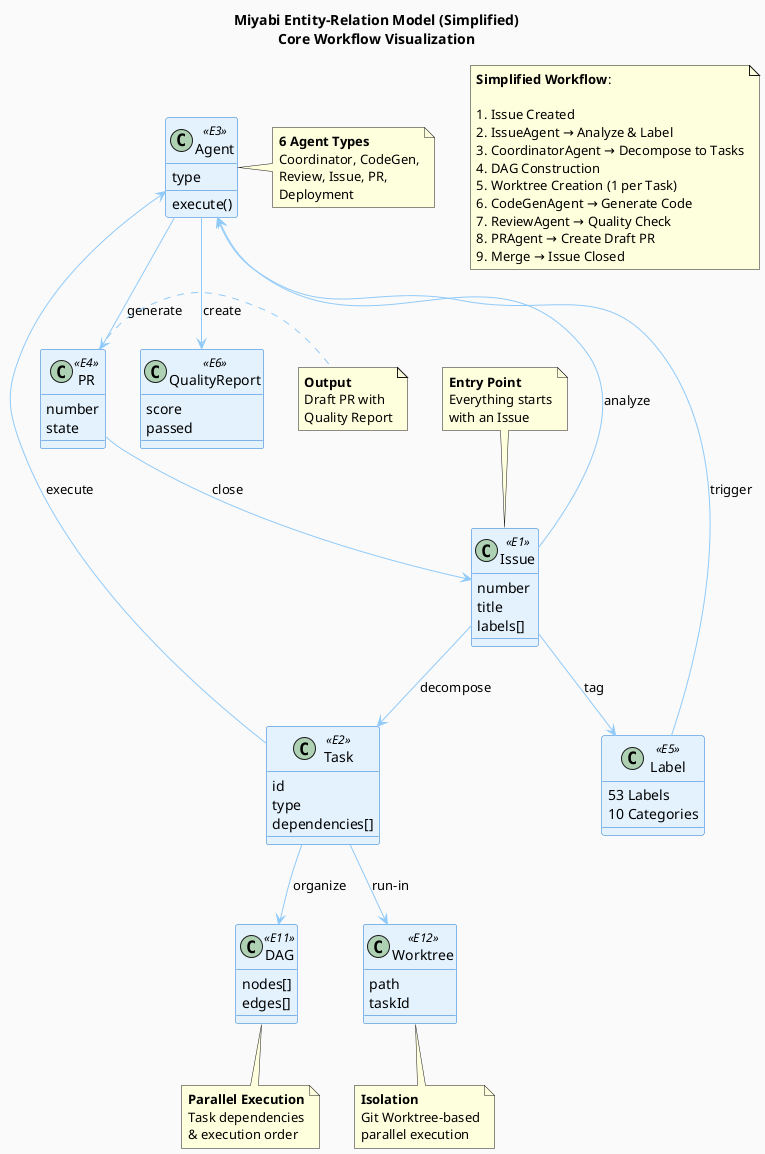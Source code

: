 @startuml Miyabi Entity-Relation Model (Simplified)

!define ENTITY_COLOR #E3F2FD
!define RELATION_COLOR #90CAF9

skinparam backgroundColor #FAFAFA
skinparam shadowing false
skinparam class {
    BackgroundColor ENTITY_COLOR
    BorderColor #1976D2
    ArrowColor RELATION_COLOR
}

title Miyabi Entity-Relation Model (Simplified)\nCore Workflow Visualization

' ============================================================================
' Core Entities (Simplified)
' ============================================================================

class Issue <<E1>> {
    number
    title
    labels[]
}

class Task <<E2>> {
    id
    type
    dependencies[]
}

class Agent <<E3>> {
    type
    execute()
}

class PR <<E4>> {
    number
    state
}

class Label <<E5>> {
    53 Labels
    10 Categories
}

class QualityReport <<E6>> {
    score
    passed
}

class DAG <<E11>> {
    nodes[]
    edges[]
}

class Worktree <<E12>> {
    path
    taskId
}

' ============================================================================
' Primary Workflow
' ============================================================================

Issue --> Agent : analyze
Issue --> Task : decompose
Issue --> Label : tag
Task --> Agent : execute
Task --> DAG : organize
Task --> Worktree : run-in
Agent --> PR : generate
Agent --> QualityReport : create
PR --> Issue : close
Label --> Agent : trigger

' ============================================================================
' Workflow Annotation
' ============================================================================

note top of Issue
  **Entry Point**
  Everything starts
  with an Issue
end note

note right of Agent
  **6 Agent Types**
  Coordinator, CodeGen,
  Review, Issue, PR,
  Deployment
end note

note bottom of DAG
  **Parallel Execution**
  Task dependencies
  & execution order
end note

note bottom of Worktree
  **Isolation**
  Git Worktree-based
  parallel execution
end note

note right of PR
  **Output**
  Draft PR with
  Quality Report
end note

' ============================================================================
' Simplified Flow
' ============================================================================

note as N1
  **Simplified Workflow**:

  1. Issue Created
  2. IssueAgent → Analyze & Label
  3. CoordinatorAgent → Decompose to Tasks
  4. DAG Construction
  5. Worktree Creation (1 per Task)
  6. CodeGenAgent → Generate Code
  7. ReviewAgent → Quality Check
  8. PRAgent → Create Draft PR
  9. Merge → Issue Closed
end note

@enduml
